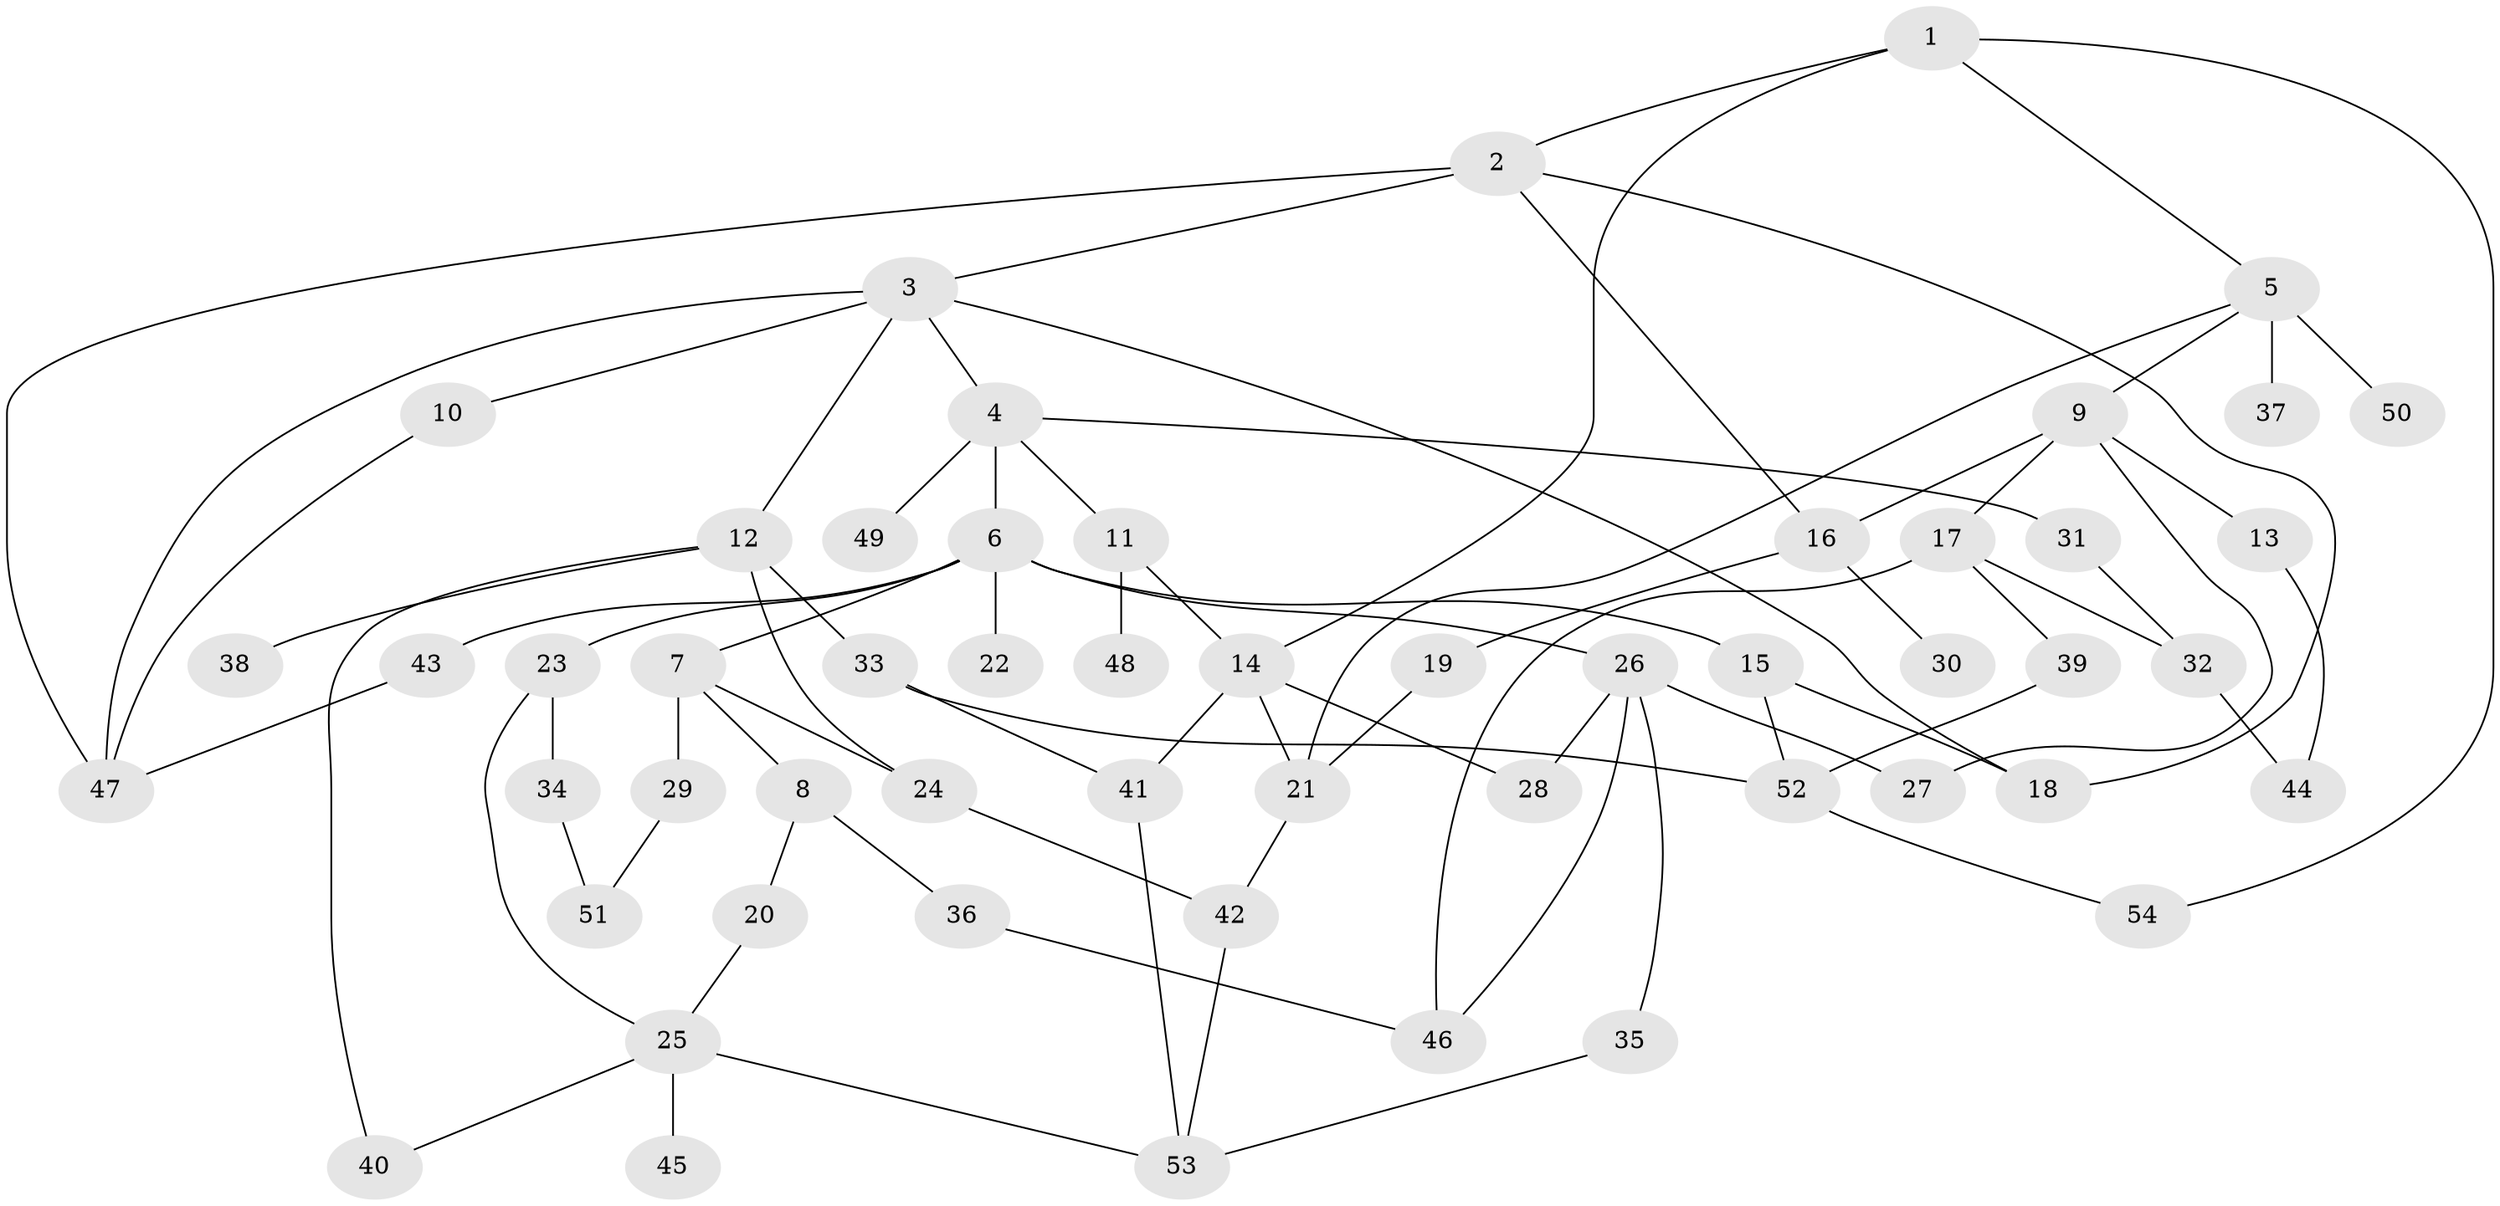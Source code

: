 // Generated by graph-tools (version 1.1) at 2025/25/03/09/25 03:25:25]
// undirected, 54 vertices, 80 edges
graph export_dot {
graph [start="1"]
  node [color=gray90,style=filled];
  1;
  2;
  3;
  4;
  5;
  6;
  7;
  8;
  9;
  10;
  11;
  12;
  13;
  14;
  15;
  16;
  17;
  18;
  19;
  20;
  21;
  22;
  23;
  24;
  25;
  26;
  27;
  28;
  29;
  30;
  31;
  32;
  33;
  34;
  35;
  36;
  37;
  38;
  39;
  40;
  41;
  42;
  43;
  44;
  45;
  46;
  47;
  48;
  49;
  50;
  51;
  52;
  53;
  54;
  1 -- 2;
  1 -- 5;
  1 -- 54;
  1 -- 14;
  2 -- 3;
  2 -- 16;
  2 -- 18;
  2 -- 47;
  3 -- 4;
  3 -- 10;
  3 -- 12;
  3 -- 47;
  3 -- 18;
  4 -- 6;
  4 -- 11;
  4 -- 31;
  4 -- 49;
  5 -- 9;
  5 -- 37;
  5 -- 50;
  5 -- 21;
  6 -- 7;
  6 -- 15;
  6 -- 22;
  6 -- 23;
  6 -- 26;
  6 -- 43;
  7 -- 8;
  7 -- 24;
  7 -- 29;
  8 -- 20;
  8 -- 36;
  9 -- 13;
  9 -- 17;
  9 -- 16;
  9 -- 27;
  10 -- 47;
  11 -- 14;
  11 -- 48;
  12 -- 33;
  12 -- 38;
  12 -- 24;
  12 -- 40;
  13 -- 44;
  14 -- 28;
  14 -- 41;
  14 -- 21;
  15 -- 18;
  15 -- 52;
  16 -- 19;
  16 -- 30;
  17 -- 39;
  17 -- 46;
  17 -- 32;
  19 -- 21;
  20 -- 25;
  21 -- 42;
  23 -- 25;
  23 -- 34;
  24 -- 42;
  25 -- 40;
  25 -- 45;
  25 -- 53;
  26 -- 27;
  26 -- 35;
  26 -- 46;
  26 -- 28;
  29 -- 51;
  31 -- 32;
  32 -- 44;
  33 -- 52;
  33 -- 41;
  34 -- 51;
  35 -- 53;
  36 -- 46;
  39 -- 52;
  41 -- 53;
  42 -- 53;
  43 -- 47;
  52 -- 54;
}
